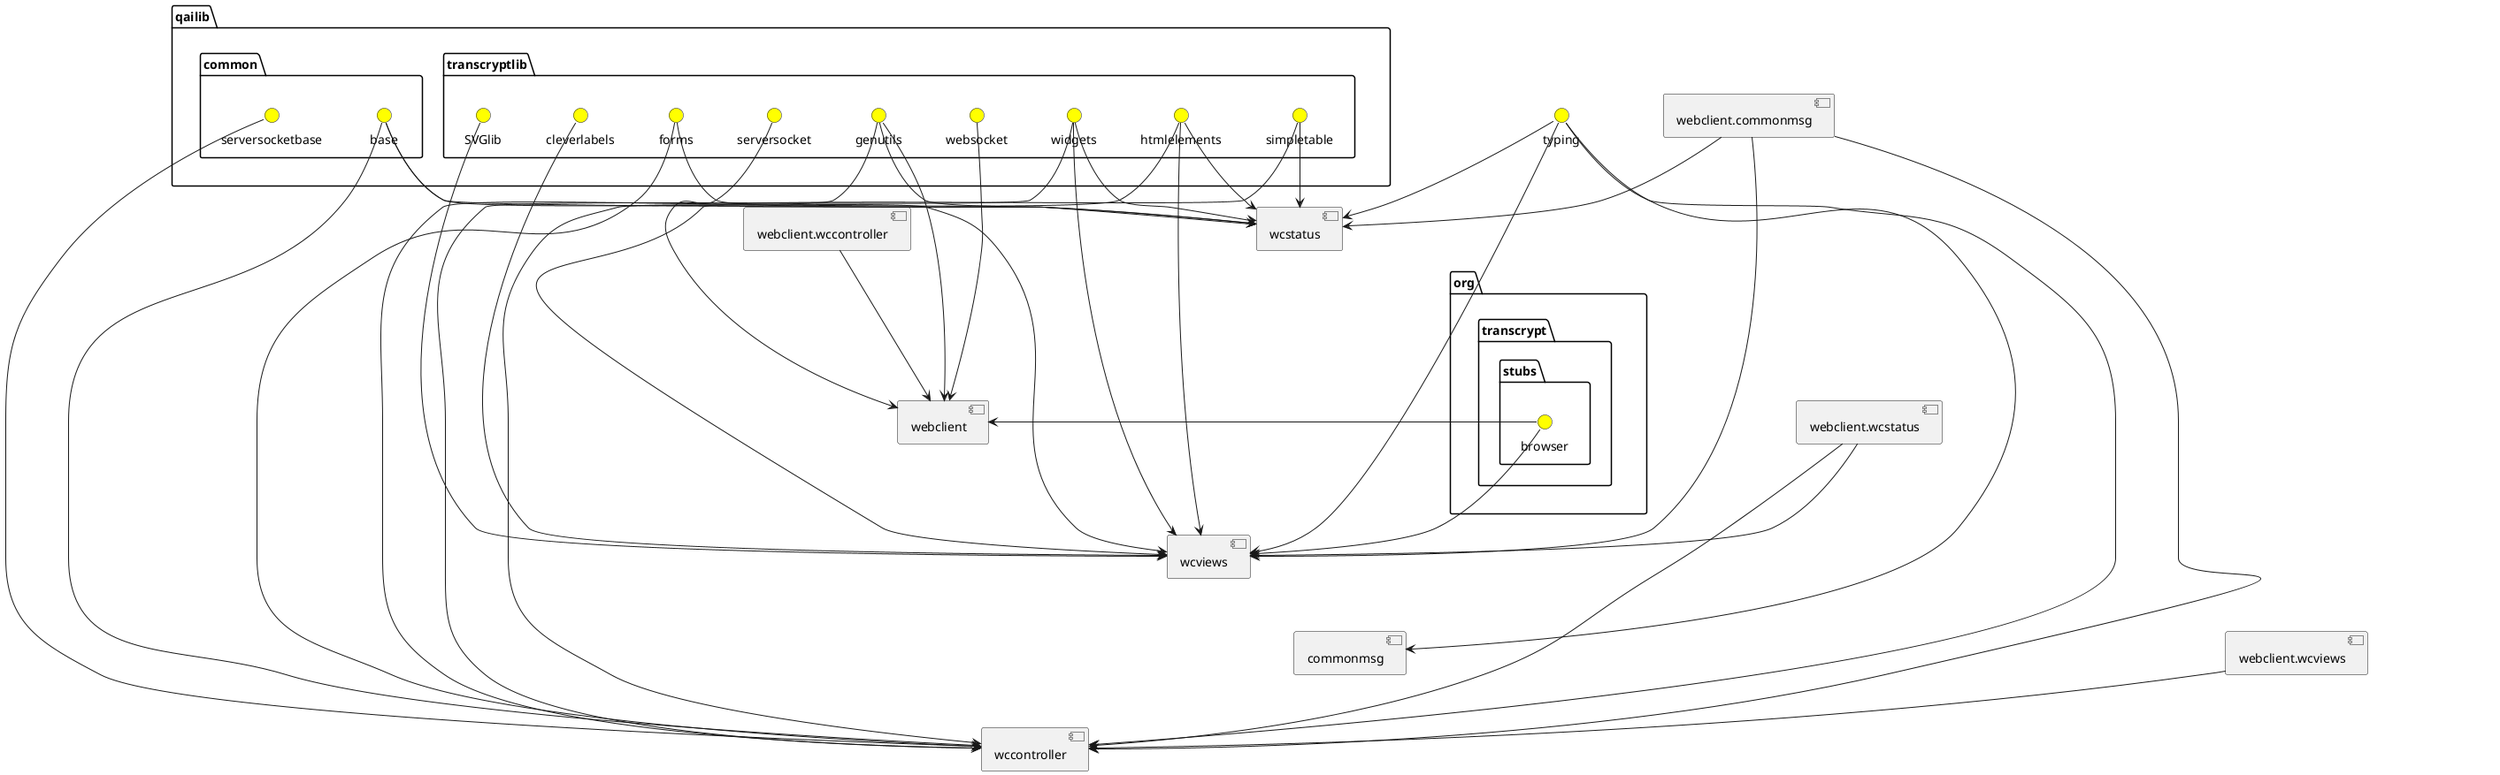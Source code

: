 @startuml
component [wccontroller] as wccontroller
component [wcviews] as wcviews
component [wcstatus] as wcstatus
component [webclient] as webclient
component [commonmsg] as commonmsg
package "org" {
package "transcrypt" {
package "stubs" {
interface browser as org.transcrypt.stubs.browser #Yellow
}
}
}
interface typing as typing #Yellow
package "qailib" {
package "common" {
interface base as qailib.common.base #Yellow
interface serversocketbase as qailib.common.serversocketbase #Yellow
}
package "transcryptlib" {
interface widgets as qailib.transcryptlib.widgets #Yellow
interface htmlelements as qailib.transcryptlib.htmlelements #Yellow
interface genutils as qailib.transcryptlib.genutils #Yellow
interface forms as qailib.transcryptlib.forms #Yellow
interface simpletable as qailib.transcryptlib.simpletable #Yellow
interface SVGlib as qailib.transcryptlib.SVGlib #Yellow
interface cleverlabels as qailib.transcryptlib.cleverlabels #Yellow
interface websocket as qailib.transcryptlib.websocket #Yellow
interface serversocket as qailib.transcryptlib.serversocket #Yellow
}
}
[qailib.common.base] --> [wcstatus]
[typing] --> [wcstatus]
[qailib.transcryptlib.widgets] --> [wcstatus]
[webclient.commonmsg] --> [wcstatus]
[qailib.transcryptlib.htmlelements] --> [wcstatus]
[qailib.transcryptlib.genutils] --> [wcstatus]
[qailib.transcryptlib.forms] --> [wcstatus]
[qailib.transcryptlib.simpletable] --> [wcstatus]
[org.transcrypt.stubs.browser] --> [webclient]
[qailib.transcryptlib.websocket] --> [webclient]
[qailib.transcryptlib.genutils] --> [webclient]
[webclient.wccontroller] --> [webclient]
[qailib.transcryptlib.serversocket] --> [webclient]
[qailib.transcryptlib.SVGlib] --> [wcviews]
[qailib.common.base] --> [wcviews]
[typing] --> [wcviews]
[qailib.transcryptlib.widgets] --> [wcviews]
[org.transcrypt.stubs.browser] --> [wcviews]
[qailib.transcryptlib.cleverlabels] --> [wcviews]
[webclient.commonmsg] --> [wcviews]
[webclient.wcstatus] --> [wcviews]
[qailib.transcryptlib.htmlelements] --> [wcviews]
[qailib.transcryptlib.simpletable] --> [wcviews]
[typing] --> [commonmsg]
[qailib.common.base] --> [wccontroller]
[typing] --> [wccontroller]
[qailib.transcryptlib.widgets] --> [wccontroller]
[webclient.commonmsg] --> [wccontroller]
[qailib.common.serversocketbase] --> [wccontroller]
[webclient.wcstatus] --> [wccontroller]
[qailib.transcryptlib.htmlelements] --> [wccontroller]
[qailib.transcryptlib.genutils] --> [wccontroller]
[qailib.transcryptlib.forms] --> [wccontroller]
[webclient.wcviews] --> [wccontroller]
wcstatus -[hidden]- qailib
wcstatus -[hidden]- webclient
wcstatus -[hidden]- wcviews
wcstatus -[hidden]- org
wcstatus -[hidden]- commonmsg
wcstatus -[hidden]- wccontroller
qailib -[hidden]- webclient
qailib -[hidden]- wcviews
qailib -[hidden]- org
qailib -[hidden]- commonmsg
qailib -[hidden]- wccontroller
webclient -[hidden]- wcviews
webclient -[hidden]- org
webclient -[hidden]- commonmsg
webclient -[hidden]- wccontroller
wcviews -[hidden]- org
wcviews -[hidden]- commonmsg
wcviews -[hidden]- wccontroller
org -[hidden]- commonmsg
org -[hidden]- wccontroller
commonmsg -[hidden]- wccontroller
@enduml
